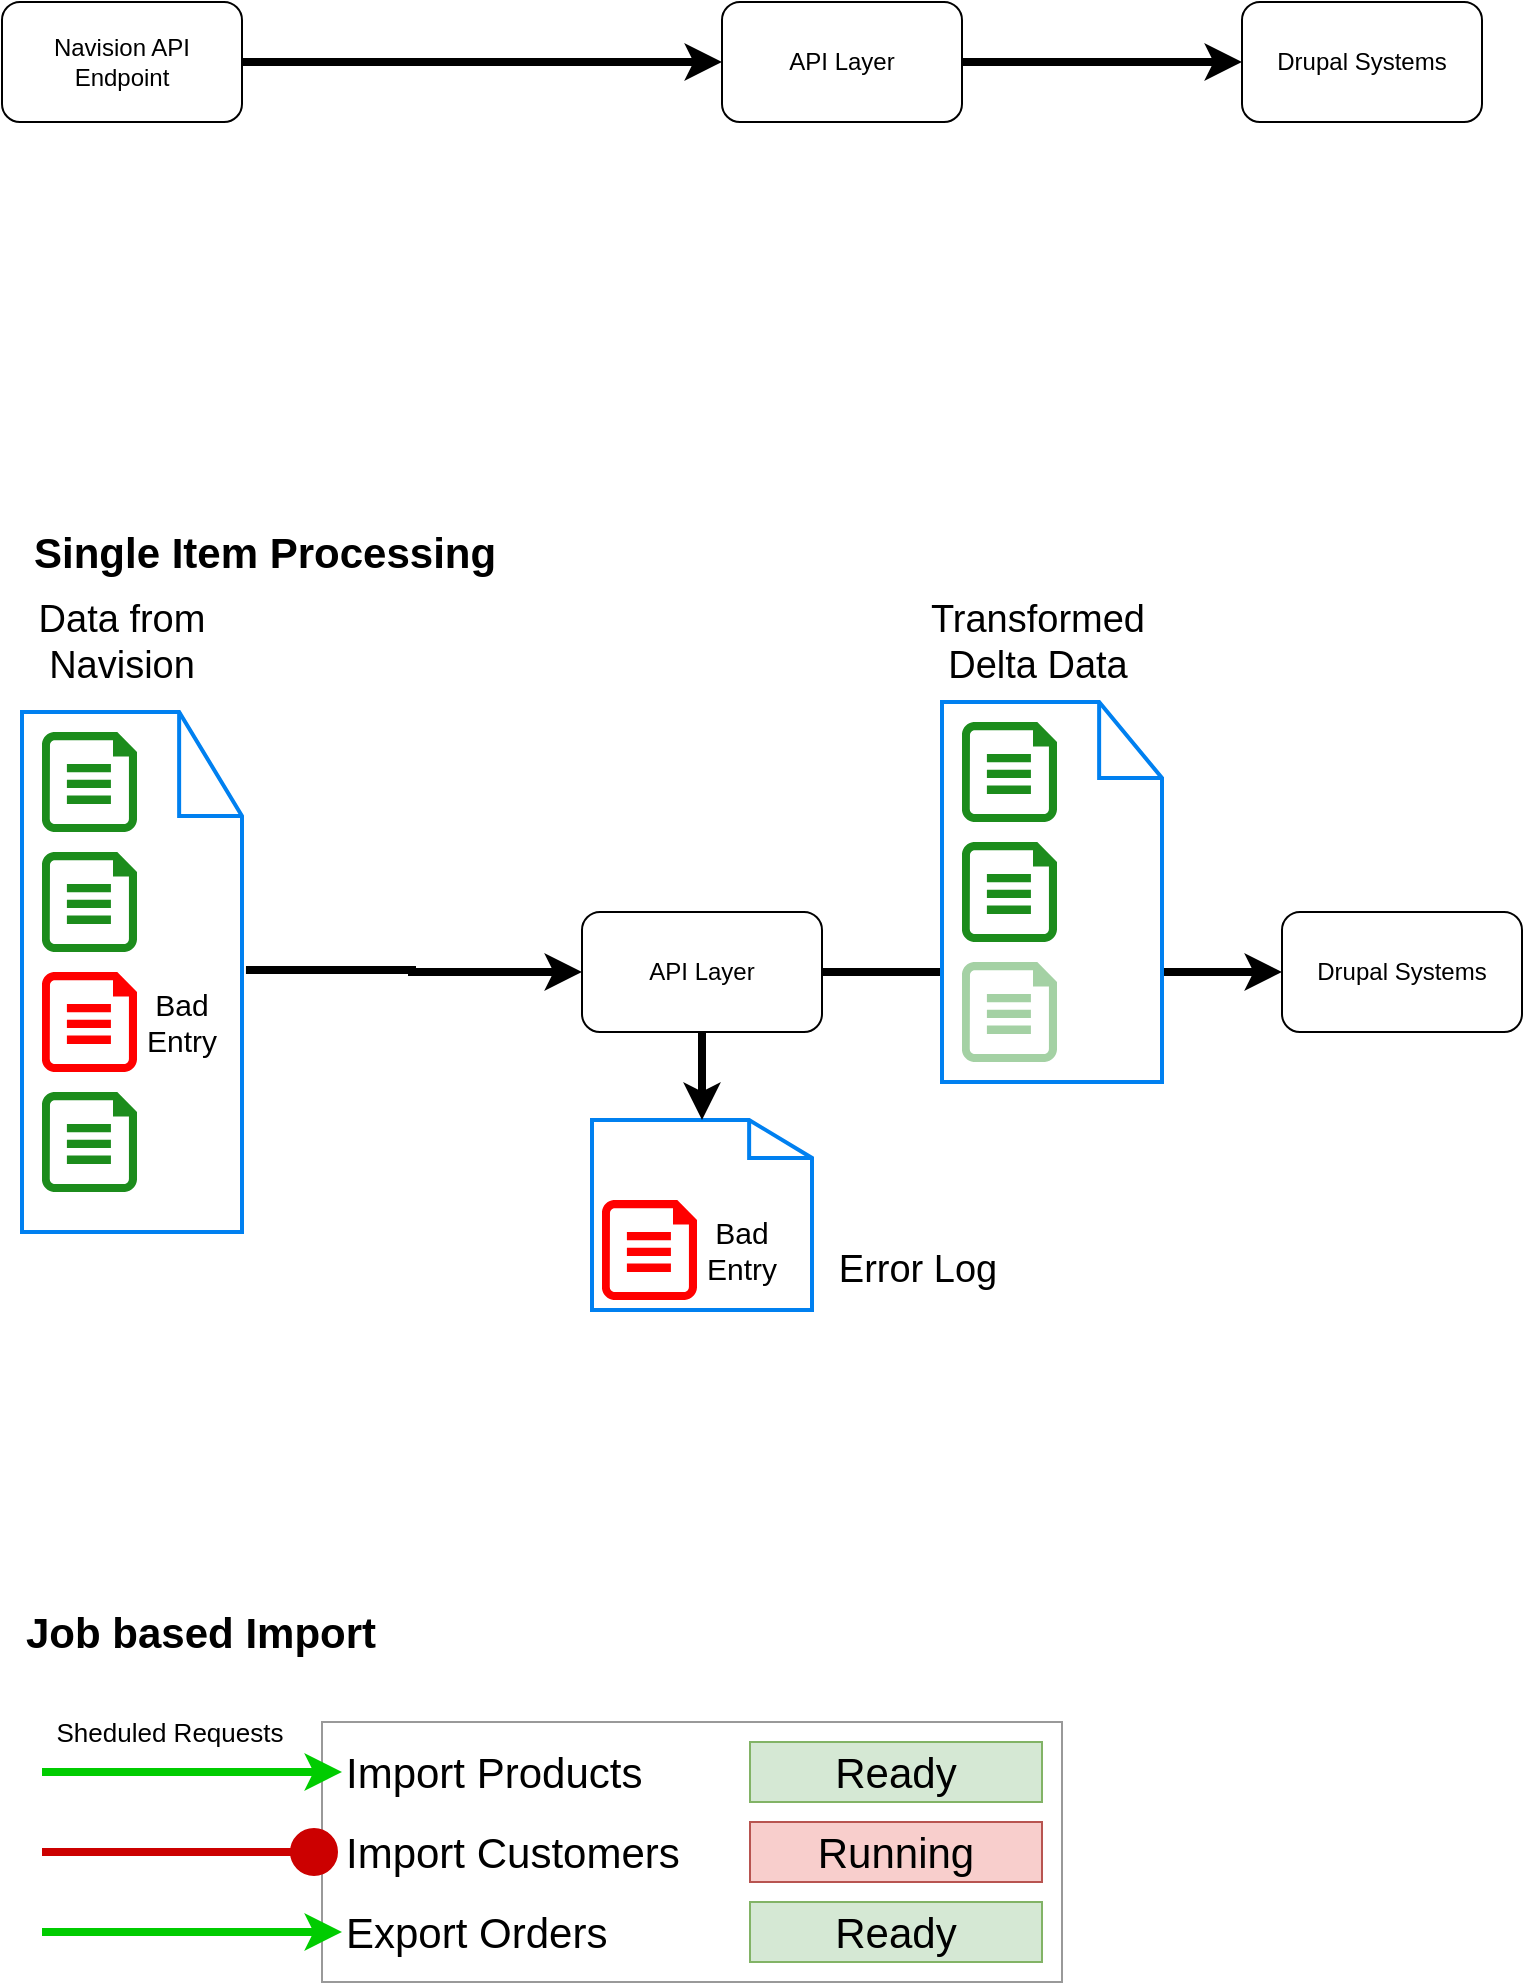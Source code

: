 <mxfile version="17.4.3" type="github">
  <diagram id="9cwNs2Gbe7Rayyql7bpE" name="Page-1">
    <mxGraphModel dx="1179" dy="718" grid="1" gridSize="10" guides="1" tooltips="1" connect="1" arrows="1" fold="1" page="1" pageScale="1" pageWidth="827" pageHeight="1169" math="0" shadow="0">
      <root>
        <mxCell id="0" />
        <mxCell id="1" parent="0" />
        <mxCell id="azkdjG0JkycYNMBgkKZO-5" style="edgeStyle=orthogonalEdgeStyle;rounded=0;orthogonalLoop=1;jettySize=auto;html=1;exitX=1;exitY=0.5;exitDx=0;exitDy=0;entryX=0;entryY=0.5;entryDx=0;entryDy=0;strokeWidth=4;" edge="1" parent="1" source="azkdjG0JkycYNMBgkKZO-1" target="azkdjG0JkycYNMBgkKZO-3">
          <mxGeometry relative="1" as="geometry" />
        </mxCell>
        <mxCell id="azkdjG0JkycYNMBgkKZO-1" value="Navision API Endpoint" style="rounded=1;whiteSpace=wrap;html=1;" vertex="1" parent="1">
          <mxGeometry x="40" y="90" width="120" height="60" as="geometry" />
        </mxCell>
        <mxCell id="azkdjG0JkycYNMBgkKZO-2" value="Drupal Systems" style="rounded=1;whiteSpace=wrap;html=1;" vertex="1" parent="1">
          <mxGeometry x="660" y="90" width="120" height="60" as="geometry" />
        </mxCell>
        <mxCell id="azkdjG0JkycYNMBgkKZO-6" style="edgeStyle=orthogonalEdgeStyle;rounded=0;orthogonalLoop=1;jettySize=auto;html=1;exitX=1;exitY=0.5;exitDx=0;exitDy=0;entryX=0;entryY=0.5;entryDx=0;entryDy=0;strokeWidth=4;" edge="1" parent="1" source="azkdjG0JkycYNMBgkKZO-3" target="azkdjG0JkycYNMBgkKZO-2">
          <mxGeometry relative="1" as="geometry" />
        </mxCell>
        <mxCell id="azkdjG0JkycYNMBgkKZO-3" value="API Layer" style="rounded=1;whiteSpace=wrap;html=1;" vertex="1" parent="1">
          <mxGeometry x="400" y="90" width="120" height="60" as="geometry" />
        </mxCell>
        <mxCell id="azkdjG0JkycYNMBgkKZO-32" value="" style="group" vertex="1" connectable="0" parent="1">
          <mxGeometry x="50" y="390" width="750" height="425" as="geometry" />
        </mxCell>
        <mxCell id="azkdjG0JkycYNMBgkKZO-8" value="" style="html=1;verticalLabelPosition=bottom;align=center;labelBackgroundColor=#ffffff;verticalAlign=top;strokeWidth=2;strokeColor=#0080F0;shadow=0;dashed=0;shape=mxgraph.ios7.icons.document;" vertex="1" parent="azkdjG0JkycYNMBgkKZO-32">
          <mxGeometry y="55" width="110" height="260" as="geometry" />
        </mxCell>
        <mxCell id="azkdjG0JkycYNMBgkKZO-9" value="" style="verticalLabelPosition=bottom;html=1;verticalAlign=top;align=center;strokeColor=none;fillColor=#1C8C1C;shape=mxgraph.azure.file;pointerEvents=1;" vertex="1" parent="azkdjG0JkycYNMBgkKZO-32">
          <mxGeometry x="10" y="65" width="47.5" height="50" as="geometry" />
        </mxCell>
        <mxCell id="azkdjG0JkycYNMBgkKZO-10" value="" style="verticalLabelPosition=bottom;html=1;verticalAlign=top;align=center;strokeColor=none;fillColor=#1C8C1C;shape=mxgraph.azure.file;pointerEvents=1;" vertex="1" parent="azkdjG0JkycYNMBgkKZO-32">
          <mxGeometry x="10" y="125" width="47.5" height="50" as="geometry" />
        </mxCell>
        <mxCell id="azkdjG0JkycYNMBgkKZO-11" value="" style="verticalLabelPosition=bottom;html=1;verticalAlign=top;align=center;strokeColor=none;fillColor=#FF0000;shape=mxgraph.azure.file;pointerEvents=1;" vertex="1" parent="azkdjG0JkycYNMBgkKZO-32">
          <mxGeometry x="10" y="185" width="47.5" height="50" as="geometry" />
        </mxCell>
        <mxCell id="azkdjG0JkycYNMBgkKZO-12" value="" style="verticalLabelPosition=bottom;html=1;verticalAlign=top;align=center;strokeColor=none;fillColor=#1C8C1C;shape=mxgraph.azure.file;pointerEvents=1;" vertex="1" parent="azkdjG0JkycYNMBgkKZO-32">
          <mxGeometry x="10" y="245" width="47.5" height="50" as="geometry" />
        </mxCell>
        <mxCell id="azkdjG0JkycYNMBgkKZO-27" style="edgeStyle=orthogonalEdgeStyle;rounded=0;orthogonalLoop=1;jettySize=auto;html=1;exitX=0;exitY=0.5;exitDx=0;exitDy=0;fontSize=15;strokeWidth=4;entryX=1.018;entryY=0.496;entryDx=0;entryDy=0;entryPerimeter=0;startArrow=classic;startFill=1;endArrow=none;endFill=0;" edge="1" parent="azkdjG0JkycYNMBgkKZO-32" source="azkdjG0JkycYNMBgkKZO-13" target="azkdjG0JkycYNMBgkKZO-8">
          <mxGeometry relative="1" as="geometry">
            <mxPoint x="140" y="185" as="targetPoint" />
          </mxGeometry>
        </mxCell>
        <mxCell id="azkdjG0JkycYNMBgkKZO-13" value="API Layer" style="rounded=1;whiteSpace=wrap;html=1;" vertex="1" parent="azkdjG0JkycYNMBgkKZO-32">
          <mxGeometry x="280" y="155" width="120" height="60" as="geometry" />
        </mxCell>
        <mxCell id="azkdjG0JkycYNMBgkKZO-14" value="Data from Navision" style="text;html=1;strokeColor=none;fillColor=none;align=center;verticalAlign=middle;whiteSpace=wrap;rounded=0;fontSize=19;" vertex="1" parent="azkdjG0JkycYNMBgkKZO-32">
          <mxGeometry x="1.88" width="96.25" height="40" as="geometry" />
        </mxCell>
        <mxCell id="azkdjG0JkycYNMBgkKZO-15" value="Bad Entry" style="text;html=1;strokeColor=none;fillColor=none;align=center;verticalAlign=middle;whiteSpace=wrap;rounded=0;fontSize=15;" vertex="1" parent="azkdjG0JkycYNMBgkKZO-32">
          <mxGeometry x="50" y="195" width="60" height="30" as="geometry" />
        </mxCell>
        <mxCell id="azkdjG0JkycYNMBgkKZO-16" value="Drupal Systems" style="rounded=1;whiteSpace=wrap;html=1;" vertex="1" parent="azkdjG0JkycYNMBgkKZO-32">
          <mxGeometry x="630" y="155" width="120" height="60" as="geometry" />
        </mxCell>
        <mxCell id="azkdjG0JkycYNMBgkKZO-28" style="edgeStyle=orthogonalEdgeStyle;rounded=0;orthogonalLoop=1;jettySize=auto;html=1;exitX=1;exitY=0.5;exitDx=0;exitDy=0;entryX=0;entryY=0.5;entryDx=0;entryDy=0;fontSize=15;strokeWidth=4;" edge="1" parent="azkdjG0JkycYNMBgkKZO-32" source="azkdjG0JkycYNMBgkKZO-13" target="azkdjG0JkycYNMBgkKZO-16">
          <mxGeometry relative="1" as="geometry" />
        </mxCell>
        <mxCell id="azkdjG0JkycYNMBgkKZO-17" value="" style="html=1;verticalLabelPosition=bottom;align=center;labelBackgroundColor=#ffffff;verticalAlign=top;strokeWidth=2;strokeColor=#0080F0;shadow=0;dashed=0;shape=mxgraph.ios7.icons.document;" vertex="1" parent="azkdjG0JkycYNMBgkKZO-32">
          <mxGeometry x="460" y="50" width="110" height="190" as="geometry" />
        </mxCell>
        <mxCell id="azkdjG0JkycYNMBgkKZO-18" value="" style="verticalLabelPosition=bottom;html=1;verticalAlign=top;align=center;strokeColor=none;fillColor=#1C8C1C;shape=mxgraph.azure.file;pointerEvents=1;" vertex="1" parent="azkdjG0JkycYNMBgkKZO-32">
          <mxGeometry x="470" y="60" width="47.5" height="50" as="geometry" />
        </mxCell>
        <mxCell id="azkdjG0JkycYNMBgkKZO-19" value="" style="verticalLabelPosition=bottom;html=1;verticalAlign=top;align=center;strokeColor=none;fillColor=#1C8C1C;shape=mxgraph.azure.file;pointerEvents=1;" vertex="1" parent="azkdjG0JkycYNMBgkKZO-32">
          <mxGeometry x="470" y="120" width="47.5" height="50" as="geometry" />
        </mxCell>
        <mxCell id="azkdjG0JkycYNMBgkKZO-21" value="" style="verticalLabelPosition=bottom;html=1;verticalAlign=top;align=center;strokeColor=none;fillColor=#1C8C1C;shape=mxgraph.azure.file;pointerEvents=1;opacity=40;" vertex="1" parent="azkdjG0JkycYNMBgkKZO-32">
          <mxGeometry x="470" y="180" width="47.5" height="50" as="geometry" />
        </mxCell>
        <mxCell id="azkdjG0JkycYNMBgkKZO-23" value="" style="html=1;verticalLabelPosition=bottom;align=center;labelBackgroundColor=#ffffff;verticalAlign=top;strokeWidth=2;strokeColor=#0080F0;shadow=0;dashed=0;shape=mxgraph.ios7.icons.document;" vertex="1" parent="azkdjG0JkycYNMBgkKZO-32">
          <mxGeometry x="285" y="259" width="110" height="95" as="geometry" />
        </mxCell>
        <mxCell id="azkdjG0JkycYNMBgkKZO-30" style="edgeStyle=orthogonalEdgeStyle;rounded=0;orthogonalLoop=1;jettySize=auto;html=1;exitX=0.5;exitY=1;exitDx=0;exitDy=0;entryX=0.5;entryY=0;entryDx=0;entryDy=0;entryPerimeter=0;fontSize=15;startArrow=none;startFill=0;endArrow=classic;endFill=1;strokeWidth=4;" edge="1" parent="azkdjG0JkycYNMBgkKZO-32" source="azkdjG0JkycYNMBgkKZO-13" target="azkdjG0JkycYNMBgkKZO-23">
          <mxGeometry relative="1" as="geometry" />
        </mxCell>
        <mxCell id="azkdjG0JkycYNMBgkKZO-24" value="" style="verticalLabelPosition=bottom;html=1;verticalAlign=top;align=center;strokeColor=none;fillColor=#FF0000;shape=mxgraph.azure.file;pointerEvents=1;" vertex="1" parent="azkdjG0JkycYNMBgkKZO-32">
          <mxGeometry x="290" y="299" width="47.5" height="50" as="geometry" />
        </mxCell>
        <mxCell id="azkdjG0JkycYNMBgkKZO-25" value="Bad Entry" style="text;html=1;strokeColor=none;fillColor=none;align=center;verticalAlign=middle;whiteSpace=wrap;rounded=0;fontSize=15;" vertex="1" parent="azkdjG0JkycYNMBgkKZO-32">
          <mxGeometry x="330" y="309" width="60" height="30" as="geometry" />
        </mxCell>
        <mxCell id="azkdjG0JkycYNMBgkKZO-26" value="Transformed&lt;br&gt;Delta Data" style="text;html=1;strokeColor=none;fillColor=none;align=center;verticalAlign=middle;whiteSpace=wrap;rounded=0;fontSize=19;" vertex="1" parent="azkdjG0JkycYNMBgkKZO-32">
          <mxGeometry x="460" width="96.25" height="40" as="geometry" />
        </mxCell>
        <mxCell id="azkdjG0JkycYNMBgkKZO-31" value="Error Log" style="text;html=1;strokeColor=none;fillColor=none;align=center;verticalAlign=middle;whiteSpace=wrap;rounded=0;fontSize=19;" vertex="1" parent="azkdjG0JkycYNMBgkKZO-32">
          <mxGeometry x="400" y="314" width="96.25" height="40" as="geometry" />
        </mxCell>
        <mxCell id="azkdjG0JkycYNMBgkKZO-33" value="Single Item Processing" style="text;html=1;strokeColor=none;fillColor=none;align=left;verticalAlign=middle;whiteSpace=wrap;rounded=0;fontSize=21;fontStyle=1" vertex="1" parent="1">
          <mxGeometry x="54" y="350" width="366" height="30" as="geometry" />
        </mxCell>
        <mxCell id="azkdjG0JkycYNMBgkKZO-34" value="Job based Import" style="text;html=1;strokeColor=none;fillColor=none;align=left;verticalAlign=middle;whiteSpace=wrap;rounded=0;fontSize=21;fontStyle=1" vertex="1" parent="1">
          <mxGeometry x="50" y="890" width="366" height="30" as="geometry" />
        </mxCell>
        <mxCell id="azkdjG0JkycYNMBgkKZO-36" value="" style="rounded=0;whiteSpace=wrap;html=1;fontSize=21;opacity=40;" vertex="1" parent="1">
          <mxGeometry x="200" y="950" width="370" height="130" as="geometry" />
        </mxCell>
        <mxCell id="azkdjG0JkycYNMBgkKZO-45" style="edgeStyle=orthogonalEdgeStyle;rounded=0;orthogonalLoop=1;jettySize=auto;html=1;exitX=0;exitY=0.5;exitDx=0;exitDy=0;fontSize=21;startArrow=classic;startFill=1;endArrow=none;endFill=0;strokeWidth=4;strokeColor=#00CC00;" edge="1" parent="1" source="azkdjG0JkycYNMBgkKZO-37">
          <mxGeometry relative="1" as="geometry">
            <mxPoint x="60" y="975" as="targetPoint" />
          </mxGeometry>
        </mxCell>
        <mxCell id="azkdjG0JkycYNMBgkKZO-37" value="Import Products" style="text;html=1;strokeColor=none;fillColor=none;align=left;verticalAlign=middle;whiteSpace=wrap;rounded=0;fontSize=21;opacity=40;" vertex="1" parent="1">
          <mxGeometry x="210" y="960" width="170" height="30" as="geometry" />
        </mxCell>
        <mxCell id="azkdjG0JkycYNMBgkKZO-47" style="edgeStyle=orthogonalEdgeStyle;rounded=0;orthogonalLoop=1;jettySize=auto;html=1;exitX=0;exitY=0.5;exitDx=0;exitDy=0;fontSize=21;startArrow=circle;startFill=1;endArrow=none;endFill=0;strokeColor=#CC0000;strokeWidth=4;" edge="1" parent="1" source="azkdjG0JkycYNMBgkKZO-38">
          <mxGeometry relative="1" as="geometry">
            <mxPoint x="60" y="1015" as="targetPoint" />
          </mxGeometry>
        </mxCell>
        <mxCell id="azkdjG0JkycYNMBgkKZO-38" value="Import Customers" style="text;html=1;strokeColor=none;fillColor=none;align=left;verticalAlign=middle;whiteSpace=wrap;rounded=0;fontSize=21;opacity=40;" vertex="1" parent="1">
          <mxGeometry x="210" y="1000" width="170" height="30" as="geometry" />
        </mxCell>
        <mxCell id="azkdjG0JkycYNMBgkKZO-46" style="edgeStyle=orthogonalEdgeStyle;rounded=0;orthogonalLoop=1;jettySize=auto;html=1;exitX=0;exitY=0.5;exitDx=0;exitDy=0;fontSize=21;startArrow=classic;startFill=1;endArrow=none;endFill=0;strokeColor=#00CC00;strokeWidth=4;" edge="1" parent="1" source="azkdjG0JkycYNMBgkKZO-39">
          <mxGeometry relative="1" as="geometry">
            <mxPoint x="60" y="1055" as="targetPoint" />
          </mxGeometry>
        </mxCell>
        <mxCell id="azkdjG0JkycYNMBgkKZO-39" value="Export Orders" style="text;html=1;strokeColor=none;fillColor=none;align=left;verticalAlign=middle;whiteSpace=wrap;rounded=0;fontSize=21;opacity=40;" vertex="1" parent="1">
          <mxGeometry x="210" y="1040" width="170" height="30" as="geometry" />
        </mxCell>
        <mxCell id="azkdjG0JkycYNMBgkKZO-40" value="Ready" style="text;html=1;strokeColor=#82b366;fillColor=#d5e8d4;align=center;verticalAlign=middle;whiteSpace=wrap;rounded=0;fontSize=21;" vertex="1" parent="1">
          <mxGeometry x="414" y="960" width="146" height="30" as="geometry" />
        </mxCell>
        <mxCell id="azkdjG0JkycYNMBgkKZO-41" value="Running" style="text;html=1;strokeColor=#b85450;fillColor=#f8cecc;align=center;verticalAlign=middle;whiteSpace=wrap;rounded=0;fontSize=21;" vertex="1" parent="1">
          <mxGeometry x="414" y="1000" width="146" height="30" as="geometry" />
        </mxCell>
        <mxCell id="azkdjG0JkycYNMBgkKZO-42" value="Ready" style="text;html=1;strokeColor=#82b366;fillColor=#d5e8d4;align=center;verticalAlign=middle;whiteSpace=wrap;rounded=0;fontSize=21;" vertex="1" parent="1">
          <mxGeometry x="414" y="1040" width="146" height="30" as="geometry" />
        </mxCell>
        <mxCell id="azkdjG0JkycYNMBgkKZO-48" value="Sheduled Requests" style="text;html=1;strokeColor=none;fillColor=none;align=center;verticalAlign=middle;whiteSpace=wrap;rounded=0;fontSize=13;" vertex="1" parent="1">
          <mxGeometry x="54" y="940" width="140" height="30" as="geometry" />
        </mxCell>
      </root>
    </mxGraphModel>
  </diagram>
</mxfile>
